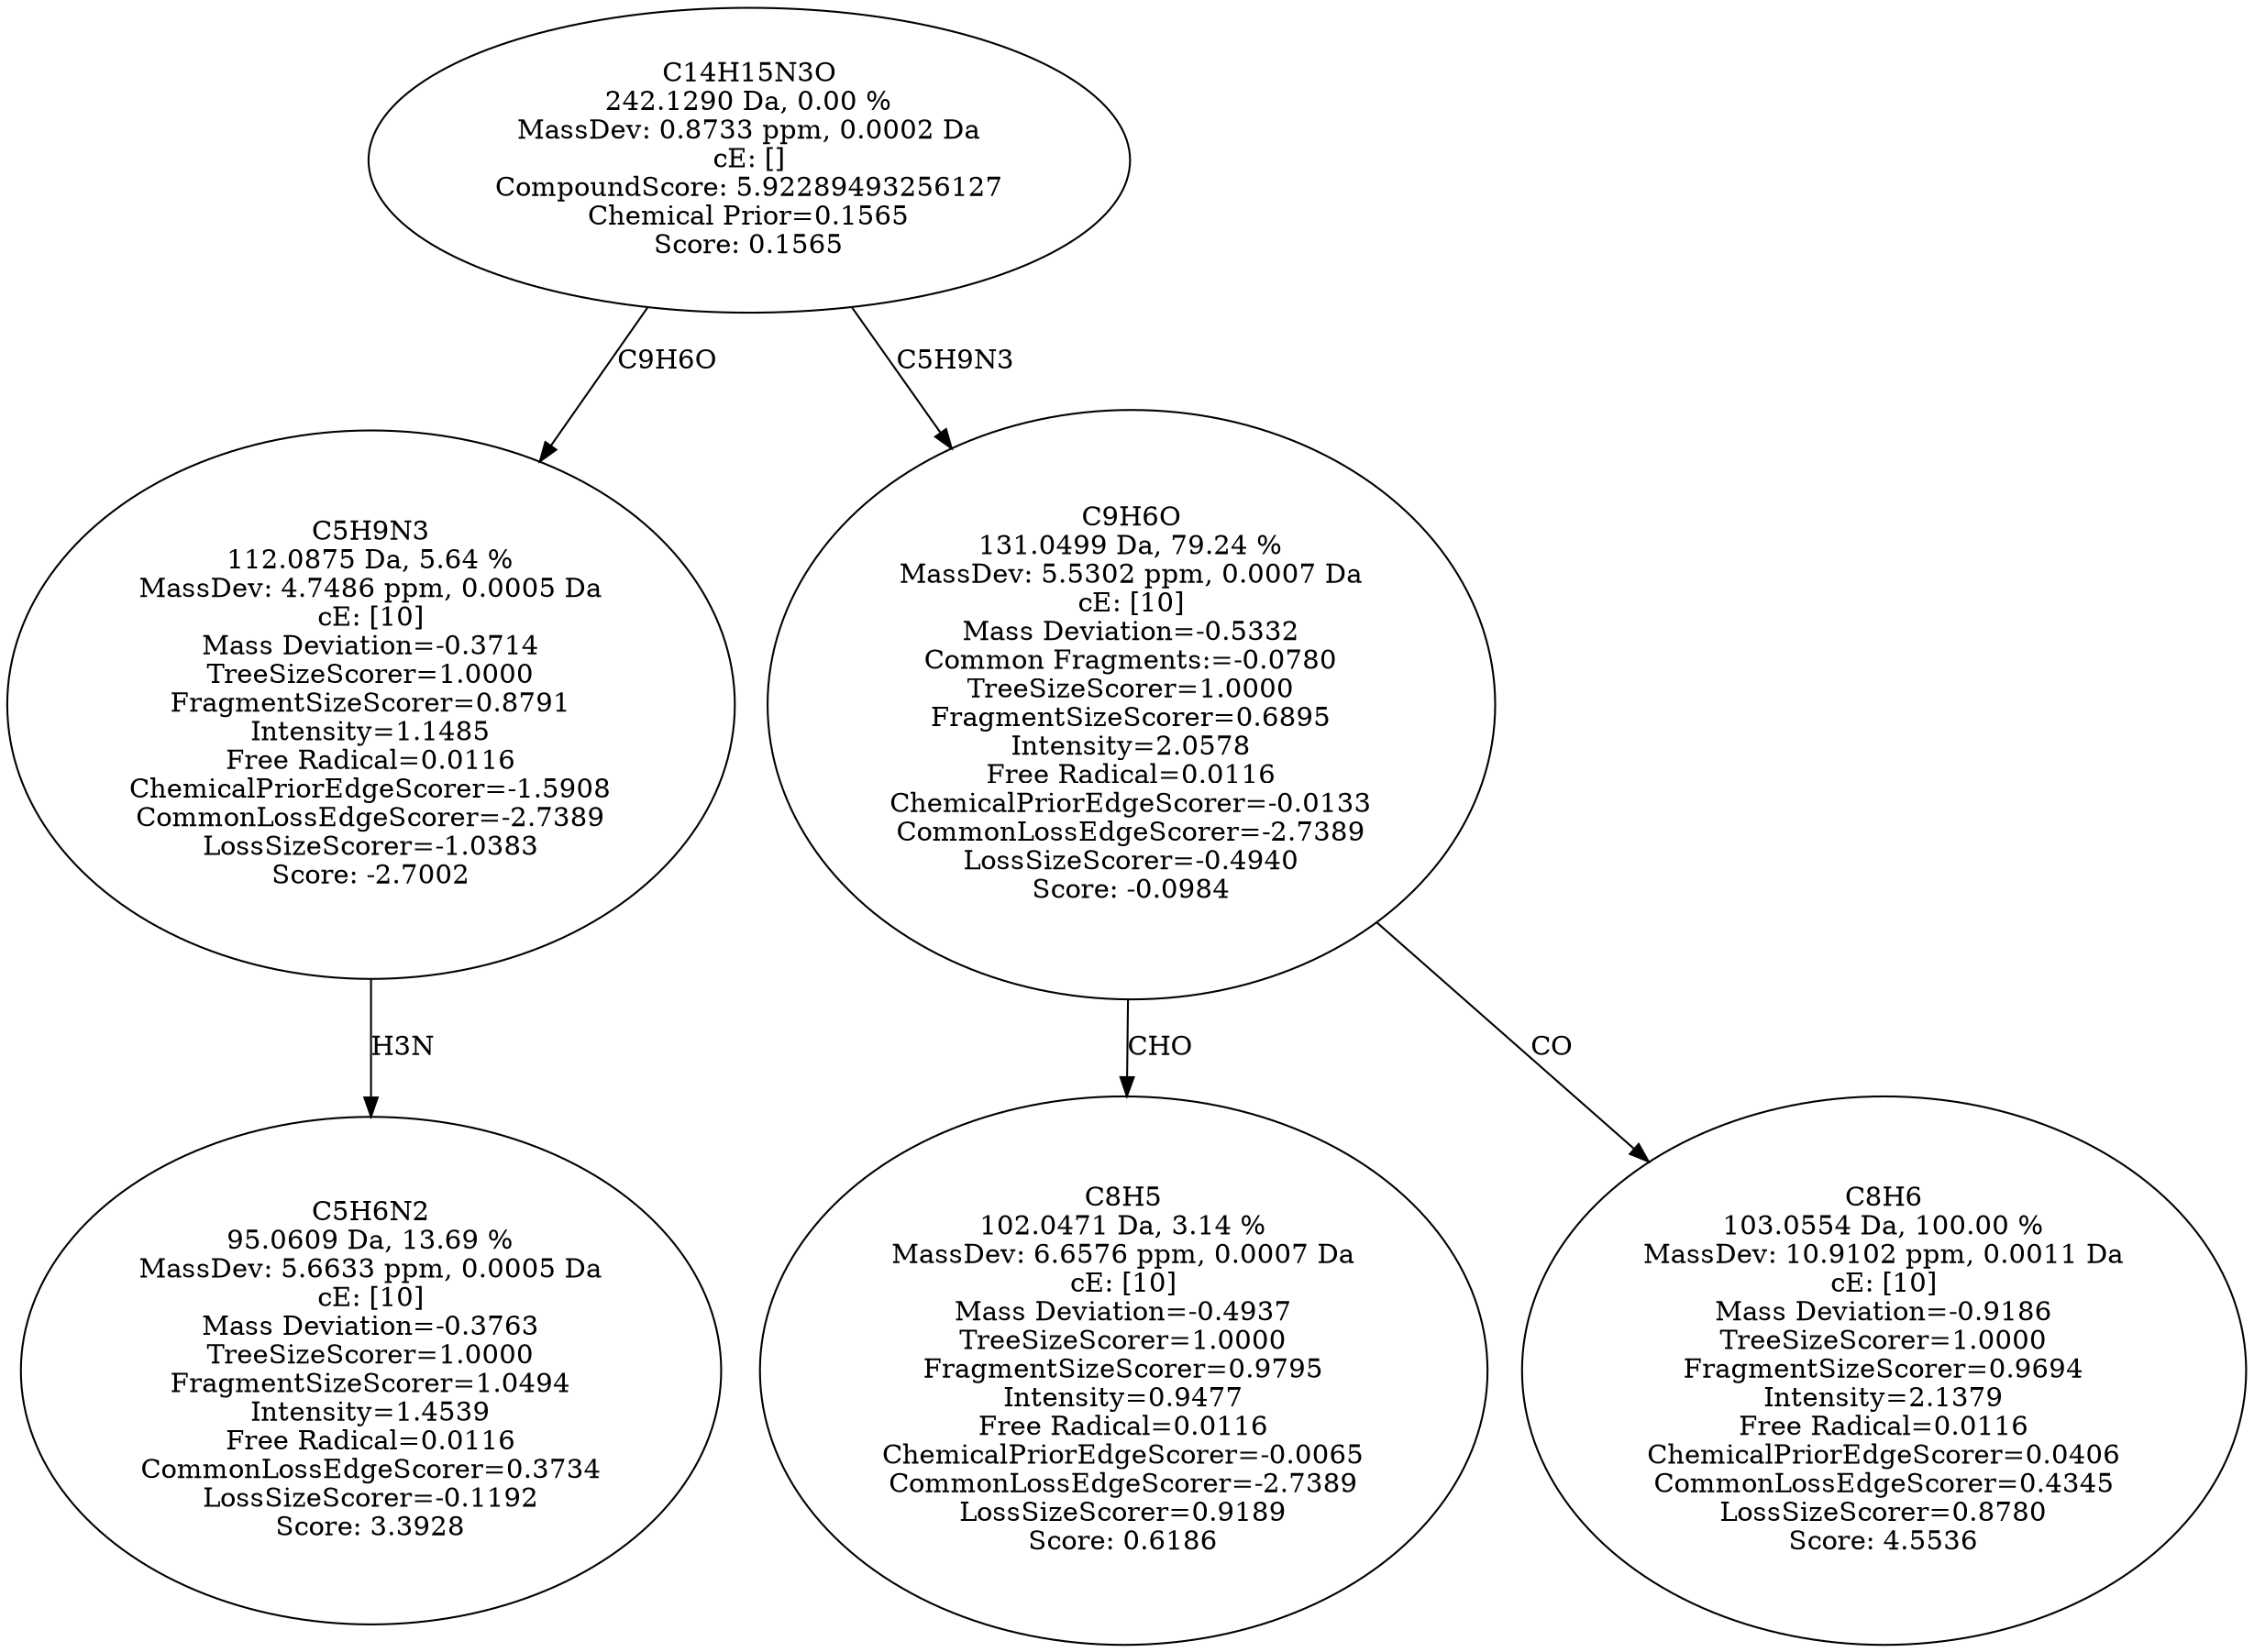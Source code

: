 strict digraph {
v1 [label="C5H6N2\n95.0609 Da, 13.69 %\nMassDev: 5.6633 ppm, 0.0005 Da\ncE: [10]\nMass Deviation=-0.3763\nTreeSizeScorer=1.0000\nFragmentSizeScorer=1.0494\nIntensity=1.4539\nFree Radical=0.0116\nCommonLossEdgeScorer=0.3734\nLossSizeScorer=-0.1192\nScore: 3.3928"];
v2 [label="C5H9N3\n112.0875 Da, 5.64 %\nMassDev: 4.7486 ppm, 0.0005 Da\ncE: [10]\nMass Deviation=-0.3714\nTreeSizeScorer=1.0000\nFragmentSizeScorer=0.8791\nIntensity=1.1485\nFree Radical=0.0116\nChemicalPriorEdgeScorer=-1.5908\nCommonLossEdgeScorer=-2.7389\nLossSizeScorer=-1.0383\nScore: -2.7002"];
v3 [label="C8H5\n102.0471 Da, 3.14 %\nMassDev: 6.6576 ppm, 0.0007 Da\ncE: [10]\nMass Deviation=-0.4937\nTreeSizeScorer=1.0000\nFragmentSizeScorer=0.9795\nIntensity=0.9477\nFree Radical=0.0116\nChemicalPriorEdgeScorer=-0.0065\nCommonLossEdgeScorer=-2.7389\nLossSizeScorer=0.9189\nScore: 0.6186"];
v4 [label="C8H6\n103.0554 Da, 100.00 %\nMassDev: 10.9102 ppm, 0.0011 Da\ncE: [10]\nMass Deviation=-0.9186\nTreeSizeScorer=1.0000\nFragmentSizeScorer=0.9694\nIntensity=2.1379\nFree Radical=0.0116\nChemicalPriorEdgeScorer=0.0406\nCommonLossEdgeScorer=0.4345\nLossSizeScorer=0.8780\nScore: 4.5536"];
v5 [label="C9H6O\n131.0499 Da, 79.24 %\nMassDev: 5.5302 ppm, 0.0007 Da\ncE: [10]\nMass Deviation=-0.5332\nCommon Fragments:=-0.0780\nTreeSizeScorer=1.0000\nFragmentSizeScorer=0.6895\nIntensity=2.0578\nFree Radical=0.0116\nChemicalPriorEdgeScorer=-0.0133\nCommonLossEdgeScorer=-2.7389\nLossSizeScorer=-0.4940\nScore: -0.0984"];
v6 [label="C14H15N3O\n242.1290 Da, 0.00 %\nMassDev: 0.8733 ppm, 0.0002 Da\ncE: []\nCompoundScore: 5.92289493256127\nChemical Prior=0.1565\nScore: 0.1565"];
v2 -> v1 [label="H3N"];
v6 -> v2 [label="C9H6O"];
v5 -> v3 [label="CHO"];
v5 -> v4 [label="CO"];
v6 -> v5 [label="C5H9N3"];
}